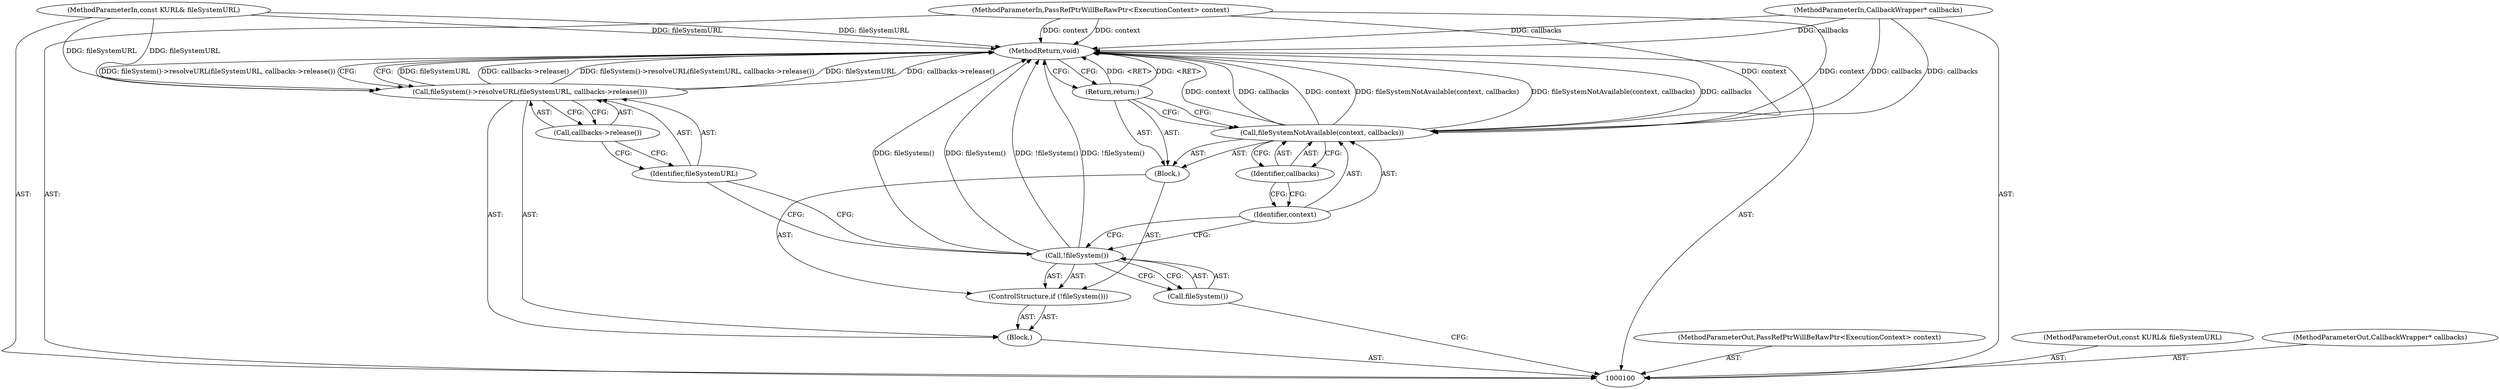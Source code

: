 digraph "0_Chrome_02c8303512ebed345011f7b545e2f418799be2f0_18" {
"1000116" [label="(MethodReturn,void)"];
"1000114" [label="(Identifier,fileSystemURL)"];
"1000113" [label="(Call,fileSystem()->resolveURL(fileSystemURL, callbacks->release()))"];
"1000115" [label="(Call,callbacks->release())"];
"1000101" [label="(MethodParameterIn,PassRefPtrWillBeRawPtr<ExecutionContext> context)"];
"1000142" [label="(MethodParameterOut,PassRefPtrWillBeRawPtr<ExecutionContext> context)"];
"1000102" [label="(MethodParameterIn,const KURL& fileSystemURL)"];
"1000143" [label="(MethodParameterOut,const KURL& fileSystemURL)"];
"1000103" [label="(MethodParameterIn,CallbackWrapper* callbacks)"];
"1000144" [label="(MethodParameterOut,CallbackWrapper* callbacks)"];
"1000104" [label="(Block,)"];
"1000107" [label="(Call,fileSystem())"];
"1000108" [label="(Block,)"];
"1000105" [label="(ControlStructure,if (!fileSystem()))"];
"1000106" [label="(Call,!fileSystem())"];
"1000110" [label="(Identifier,context)"];
"1000111" [label="(Identifier,callbacks)"];
"1000109" [label="(Call,fileSystemNotAvailable(context, callbacks))"];
"1000112" [label="(Return,return;)"];
"1000116" -> "1000100"  [label="AST: "];
"1000116" -> "1000112"  [label="CFG: "];
"1000116" -> "1000113"  [label="CFG: "];
"1000106" -> "1000116"  [label="DDG: fileSystem()"];
"1000106" -> "1000116"  [label="DDG: !fileSystem()"];
"1000113" -> "1000116"  [label="DDG: fileSystemURL"];
"1000113" -> "1000116"  [label="DDG: callbacks->release()"];
"1000113" -> "1000116"  [label="DDG: fileSystem()->resolveURL(fileSystemURL, callbacks->release())"];
"1000103" -> "1000116"  [label="DDG: callbacks"];
"1000102" -> "1000116"  [label="DDG: fileSystemURL"];
"1000109" -> "1000116"  [label="DDG: callbacks"];
"1000109" -> "1000116"  [label="DDG: context"];
"1000109" -> "1000116"  [label="DDG: fileSystemNotAvailable(context, callbacks)"];
"1000101" -> "1000116"  [label="DDG: context"];
"1000112" -> "1000116"  [label="DDG: <RET>"];
"1000114" -> "1000113"  [label="AST: "];
"1000114" -> "1000106"  [label="CFG: "];
"1000115" -> "1000114"  [label="CFG: "];
"1000113" -> "1000104"  [label="AST: "];
"1000113" -> "1000115"  [label="CFG: "];
"1000114" -> "1000113"  [label="AST: "];
"1000115" -> "1000113"  [label="AST: "];
"1000116" -> "1000113"  [label="CFG: "];
"1000113" -> "1000116"  [label="DDG: fileSystemURL"];
"1000113" -> "1000116"  [label="DDG: callbacks->release()"];
"1000113" -> "1000116"  [label="DDG: fileSystem()->resolveURL(fileSystemURL, callbacks->release())"];
"1000102" -> "1000113"  [label="DDG: fileSystemURL"];
"1000115" -> "1000113"  [label="AST: "];
"1000115" -> "1000114"  [label="CFG: "];
"1000113" -> "1000115"  [label="CFG: "];
"1000101" -> "1000100"  [label="AST: "];
"1000101" -> "1000116"  [label="DDG: context"];
"1000101" -> "1000109"  [label="DDG: context"];
"1000142" -> "1000100"  [label="AST: "];
"1000102" -> "1000100"  [label="AST: "];
"1000102" -> "1000116"  [label="DDG: fileSystemURL"];
"1000102" -> "1000113"  [label="DDG: fileSystemURL"];
"1000143" -> "1000100"  [label="AST: "];
"1000103" -> "1000100"  [label="AST: "];
"1000103" -> "1000116"  [label="DDG: callbacks"];
"1000103" -> "1000109"  [label="DDG: callbacks"];
"1000144" -> "1000100"  [label="AST: "];
"1000104" -> "1000100"  [label="AST: "];
"1000105" -> "1000104"  [label="AST: "];
"1000113" -> "1000104"  [label="AST: "];
"1000107" -> "1000106"  [label="AST: "];
"1000107" -> "1000100"  [label="CFG: "];
"1000106" -> "1000107"  [label="CFG: "];
"1000108" -> "1000105"  [label="AST: "];
"1000109" -> "1000108"  [label="AST: "];
"1000112" -> "1000108"  [label="AST: "];
"1000105" -> "1000104"  [label="AST: "];
"1000106" -> "1000105"  [label="AST: "];
"1000108" -> "1000105"  [label="AST: "];
"1000106" -> "1000105"  [label="AST: "];
"1000106" -> "1000107"  [label="CFG: "];
"1000107" -> "1000106"  [label="AST: "];
"1000110" -> "1000106"  [label="CFG: "];
"1000114" -> "1000106"  [label="CFG: "];
"1000106" -> "1000116"  [label="DDG: fileSystem()"];
"1000106" -> "1000116"  [label="DDG: !fileSystem()"];
"1000110" -> "1000109"  [label="AST: "];
"1000110" -> "1000106"  [label="CFG: "];
"1000111" -> "1000110"  [label="CFG: "];
"1000111" -> "1000109"  [label="AST: "];
"1000111" -> "1000110"  [label="CFG: "];
"1000109" -> "1000111"  [label="CFG: "];
"1000109" -> "1000108"  [label="AST: "];
"1000109" -> "1000111"  [label="CFG: "];
"1000110" -> "1000109"  [label="AST: "];
"1000111" -> "1000109"  [label="AST: "];
"1000112" -> "1000109"  [label="CFG: "];
"1000109" -> "1000116"  [label="DDG: callbacks"];
"1000109" -> "1000116"  [label="DDG: context"];
"1000109" -> "1000116"  [label="DDG: fileSystemNotAvailable(context, callbacks)"];
"1000101" -> "1000109"  [label="DDG: context"];
"1000103" -> "1000109"  [label="DDG: callbacks"];
"1000112" -> "1000108"  [label="AST: "];
"1000112" -> "1000109"  [label="CFG: "];
"1000116" -> "1000112"  [label="CFG: "];
"1000112" -> "1000116"  [label="DDG: <RET>"];
}
